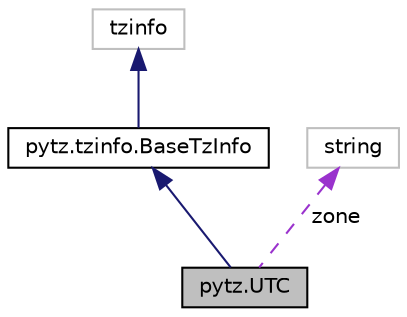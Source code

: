 digraph "pytz.UTC"
{
 // LATEX_PDF_SIZE
  edge [fontname="Helvetica",fontsize="10",labelfontname="Helvetica",labelfontsize="10"];
  node [fontname="Helvetica",fontsize="10",shape=record];
  Node1 [label="pytz.UTC",height=0.2,width=0.4,color="black", fillcolor="grey75", style="filled", fontcolor="black",tooltip=" "];
  Node2 -> Node1 [dir="back",color="midnightblue",fontsize="10",style="solid"];
  Node2 [label="pytz.tzinfo.BaseTzInfo",height=0.2,width=0.4,color="black", fillcolor="white", style="filled",URL="$classpytz_1_1tzinfo_1_1_base_tz_info.html",tooltip=" "];
  Node3 -> Node2 [dir="back",color="midnightblue",fontsize="10",style="solid"];
  Node3 [label="tzinfo",height=0.2,width=0.4,color="grey75", fillcolor="white", style="filled",tooltip=" "];
  Node4 -> Node1 [dir="back",color="darkorchid3",fontsize="10",style="dashed",label=" zone" ];
  Node4 [label="string",height=0.2,width=0.4,color="grey75", fillcolor="white", style="filled",tooltip=" "];
}
